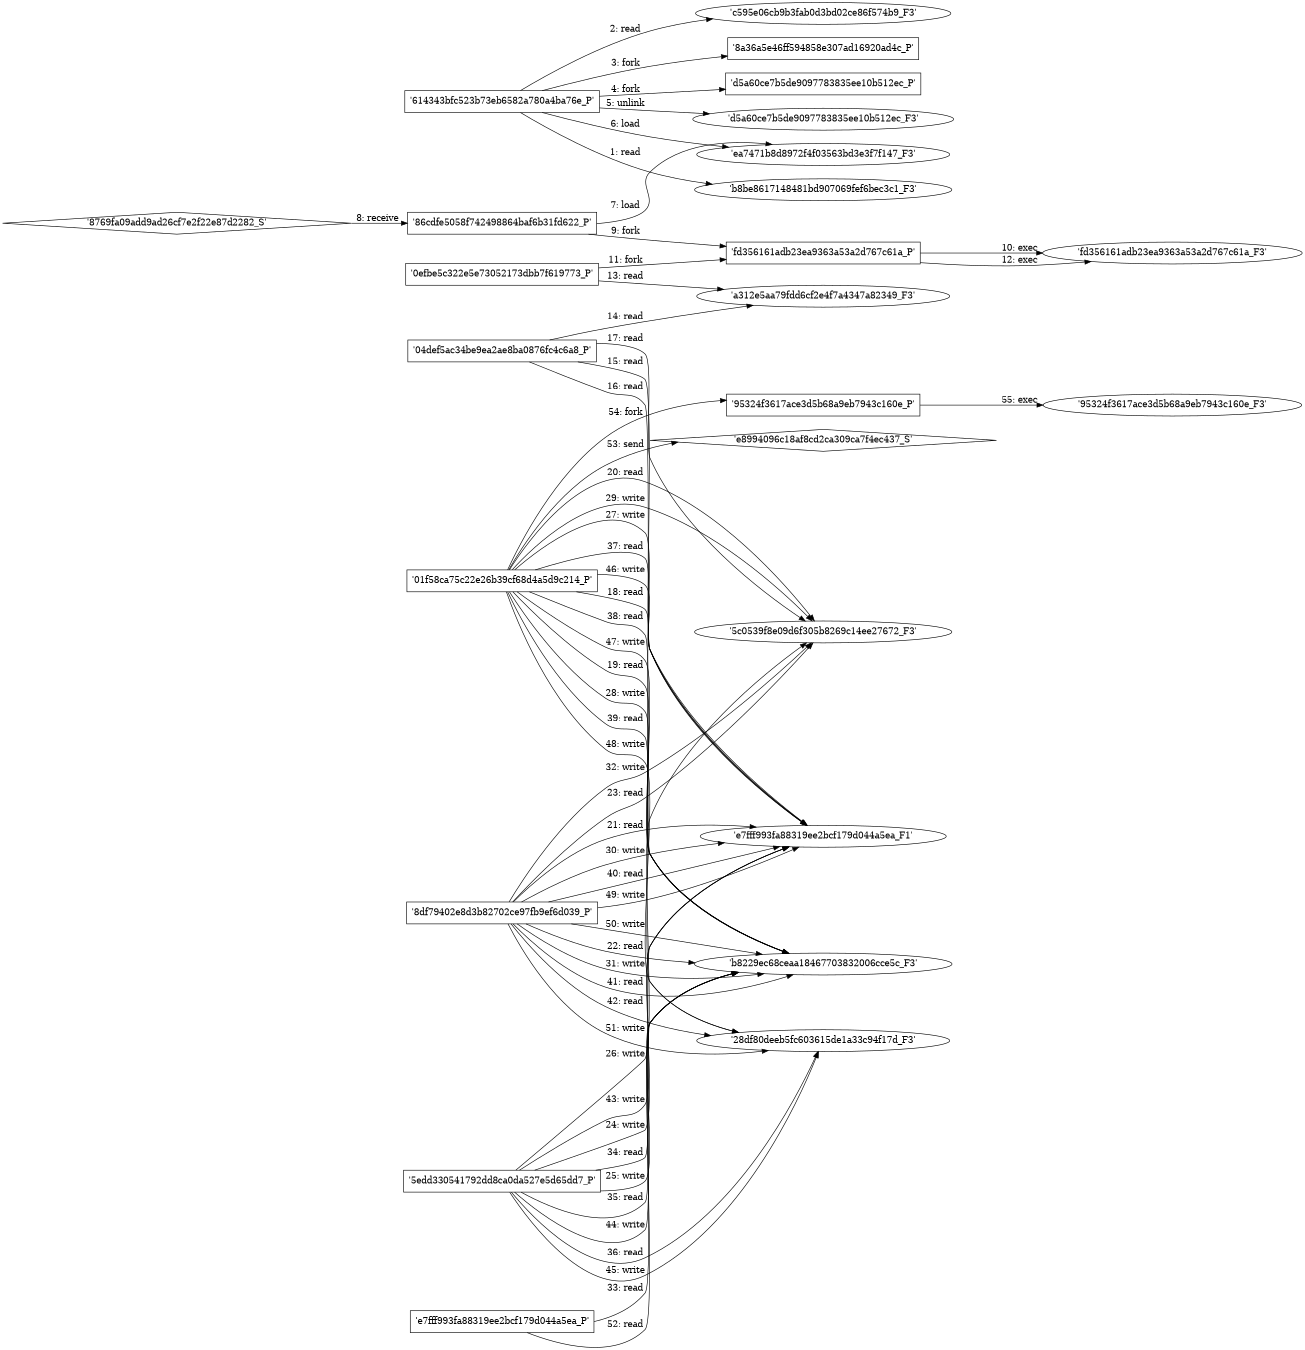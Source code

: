 digraph "D:\Learning\Paper\apt\基于CTI的攻击预警\Dataset\攻击图\ASGfromALLCTI\Android Malware Toolkit Poses as Porn Apps Targeting Chinese-speaking Users.dot" {
rankdir="LR"
size="9"
fixedsize="false"
splines="true"
nodesep=0.3
ranksep=0
fontsize=10
overlap="scalexy"
engine= "neato"
	"'b8be8617148481bd907069fef6bec3c1_F3'" [node_type=file shape=ellipse]
	"'614343bfc523b73eb6582a780a4ba76e_P'" [node_type=Process shape=box]
	"'614343bfc523b73eb6582a780a4ba76e_P'" -> "'b8be8617148481bd907069fef6bec3c1_F3'" [label="1: read"]
	"'c595e06cb9b3fab0d3bd02ce86f574b9_F3'" [node_type=file shape=ellipse]
	"'614343bfc523b73eb6582a780a4ba76e_P'" [node_type=Process shape=box]
	"'614343bfc523b73eb6582a780a4ba76e_P'" -> "'c595e06cb9b3fab0d3bd02ce86f574b9_F3'" [label="2: read"]
	"'614343bfc523b73eb6582a780a4ba76e_P'" [node_type=Process shape=box]
	"'8a36a5e46ff594858e307ad16920ad4c_P'" [node_type=Process shape=box]
	"'614343bfc523b73eb6582a780a4ba76e_P'" -> "'8a36a5e46ff594858e307ad16920ad4c_P'" [label="3: fork"]
	"'614343bfc523b73eb6582a780a4ba76e_P'" [node_type=Process shape=box]
	"'d5a60ce7b5de9097783835ee10b512ec_P'" [node_type=Process shape=box]
	"'614343bfc523b73eb6582a780a4ba76e_P'" -> "'d5a60ce7b5de9097783835ee10b512ec_P'" [label="4: fork"]
	"'d5a60ce7b5de9097783835ee10b512ec_F3'" [node_type=file shape=ellipse]
	"'614343bfc523b73eb6582a780a4ba76e_P'" [node_type=Process shape=box]
	"'614343bfc523b73eb6582a780a4ba76e_P'" -> "'d5a60ce7b5de9097783835ee10b512ec_F3'" [label="5: unlink"]
	"'ea7471b8d8972f4f03563bd3e3f7f147_F3'" [node_type=file shape=ellipse]
	"'614343bfc523b73eb6582a780a4ba76e_P'" [node_type=Process shape=box]
	"'614343bfc523b73eb6582a780a4ba76e_P'" -> "'ea7471b8d8972f4f03563bd3e3f7f147_F3'" [label="6: load"]
	"'ea7471b8d8972f4f03563bd3e3f7f147_F3'" [node_type=file shape=ellipse]
	"'86cdfe5058f742498864baf6b31fd622_P'" [node_type=Process shape=box]
	"'86cdfe5058f742498864baf6b31fd622_P'" -> "'ea7471b8d8972f4f03563bd3e3f7f147_F3'" [label="7: load"]
	"'86cdfe5058f742498864baf6b31fd622_P'" [node_type=Process shape=box]
	"'8769fa09add9ad26cf7e2f22e87d2282_S'" [node_type=Socket shape=diamond]
	"'8769fa09add9ad26cf7e2f22e87d2282_S'" -> "'86cdfe5058f742498864baf6b31fd622_P'" [label="8: receive"]
	"'86cdfe5058f742498864baf6b31fd622_P'" [node_type=Process shape=box]
	"'fd356161adb23ea9363a53a2d767c61a_P'" [node_type=Process shape=box]
	"'86cdfe5058f742498864baf6b31fd622_P'" -> "'fd356161adb23ea9363a53a2d767c61a_P'" [label="9: fork"]
	"'fd356161adb23ea9363a53a2d767c61a_P'" [node_type=Process shape=box]
	"'fd356161adb23ea9363a53a2d767c61a_F3'" [node_type=File shape=ellipse]
	"'fd356161adb23ea9363a53a2d767c61a_P'" -> "'fd356161adb23ea9363a53a2d767c61a_F3'" [label="10: exec"]
	"'0efbe5c322e5e73052173dbb7f619773_P'" [node_type=Process shape=box]
	"'fd356161adb23ea9363a53a2d767c61a_P'" [node_type=Process shape=box]
	"'0efbe5c322e5e73052173dbb7f619773_P'" -> "'fd356161adb23ea9363a53a2d767c61a_P'" [label="11: fork"]
	"'fd356161adb23ea9363a53a2d767c61a_P'" [node_type=Process shape=box]
	"'fd356161adb23ea9363a53a2d767c61a_F3'" [node_type=File shape=ellipse]
	"'fd356161adb23ea9363a53a2d767c61a_P'" -> "'fd356161adb23ea9363a53a2d767c61a_F3'" [label="12: exec"]
	"'a312e5aa79fdd6cf2e4f7a4347a82349_F3'" [node_type=file shape=ellipse]
	"'0efbe5c322e5e73052173dbb7f619773_P'" [node_type=Process shape=box]
	"'0efbe5c322e5e73052173dbb7f619773_P'" -> "'a312e5aa79fdd6cf2e4f7a4347a82349_F3'" [label="13: read"]
	"'a312e5aa79fdd6cf2e4f7a4347a82349_F3'" [node_type=file shape=ellipse]
	"'04def5ac34be9ea2ae8ba0876fc4c6a8_P'" [node_type=Process shape=box]
	"'04def5ac34be9ea2ae8ba0876fc4c6a8_P'" -> "'a312e5aa79fdd6cf2e4f7a4347a82349_F3'" [label="14: read"]
	"'e7fff993fa88319ee2bcf179d044a5ea_F1'" [node_type=file shape=ellipse]
	"'04def5ac34be9ea2ae8ba0876fc4c6a8_P'" [node_type=Process shape=box]
	"'04def5ac34be9ea2ae8ba0876fc4c6a8_P'" -> "'e7fff993fa88319ee2bcf179d044a5ea_F1'" [label="15: read"]
	"'b8229ec68ceaa18467703832006cce5c_F3'" [node_type=file shape=ellipse]
	"'04def5ac34be9ea2ae8ba0876fc4c6a8_P'" [node_type=Process shape=box]
	"'04def5ac34be9ea2ae8ba0876fc4c6a8_P'" -> "'b8229ec68ceaa18467703832006cce5c_F3'" [label="16: read"]
	"'5c0539f8e09d6f305b8269c14ee27672_F3'" [node_type=file shape=ellipse]
	"'04def5ac34be9ea2ae8ba0876fc4c6a8_P'" [node_type=Process shape=box]
	"'04def5ac34be9ea2ae8ba0876fc4c6a8_P'" -> "'5c0539f8e09d6f305b8269c14ee27672_F3'" [label="17: read"]
	"'e7fff993fa88319ee2bcf179d044a5ea_F1'" [node_type=file shape=ellipse]
	"'01f58ca75c22e26b39cf68d4a5d9c214_P'" [node_type=Process shape=box]
	"'01f58ca75c22e26b39cf68d4a5d9c214_P'" -> "'e7fff993fa88319ee2bcf179d044a5ea_F1'" [label="18: read"]
	"'b8229ec68ceaa18467703832006cce5c_F3'" [node_type=file shape=ellipse]
	"'01f58ca75c22e26b39cf68d4a5d9c214_P'" [node_type=Process shape=box]
	"'01f58ca75c22e26b39cf68d4a5d9c214_P'" -> "'b8229ec68ceaa18467703832006cce5c_F3'" [label="19: read"]
	"'5c0539f8e09d6f305b8269c14ee27672_F3'" [node_type=file shape=ellipse]
	"'01f58ca75c22e26b39cf68d4a5d9c214_P'" [node_type=Process shape=box]
	"'01f58ca75c22e26b39cf68d4a5d9c214_P'" -> "'5c0539f8e09d6f305b8269c14ee27672_F3'" [label="20: read"]
	"'e7fff993fa88319ee2bcf179d044a5ea_F1'" [node_type=file shape=ellipse]
	"'8df79402e8d3b82702ce97fb9ef6d039_P'" [node_type=Process shape=box]
	"'8df79402e8d3b82702ce97fb9ef6d039_P'" -> "'e7fff993fa88319ee2bcf179d044a5ea_F1'" [label="21: read"]
	"'b8229ec68ceaa18467703832006cce5c_F3'" [node_type=file shape=ellipse]
	"'8df79402e8d3b82702ce97fb9ef6d039_P'" [node_type=Process shape=box]
	"'8df79402e8d3b82702ce97fb9ef6d039_P'" -> "'b8229ec68ceaa18467703832006cce5c_F3'" [label="22: read"]
	"'5c0539f8e09d6f305b8269c14ee27672_F3'" [node_type=file shape=ellipse]
	"'8df79402e8d3b82702ce97fb9ef6d039_P'" [node_type=Process shape=box]
	"'8df79402e8d3b82702ce97fb9ef6d039_P'" -> "'5c0539f8e09d6f305b8269c14ee27672_F3'" [label="23: read"]
	"'e7fff993fa88319ee2bcf179d044a5ea_F1'" [node_type=file shape=ellipse]
	"'5edd330541792dd8ca0da527e5d65dd7_P'" [node_type=Process shape=box]
	"'5edd330541792dd8ca0da527e5d65dd7_P'" -> "'e7fff993fa88319ee2bcf179d044a5ea_F1'" [label="24: write"]
	"'b8229ec68ceaa18467703832006cce5c_F3'" [node_type=file shape=ellipse]
	"'5edd330541792dd8ca0da527e5d65dd7_P'" [node_type=Process shape=box]
	"'5edd330541792dd8ca0da527e5d65dd7_P'" -> "'b8229ec68ceaa18467703832006cce5c_F3'" [label="25: write"]
	"'5c0539f8e09d6f305b8269c14ee27672_F3'" [node_type=file shape=ellipse]
	"'5edd330541792dd8ca0da527e5d65dd7_P'" [node_type=Process shape=box]
	"'5edd330541792dd8ca0da527e5d65dd7_P'" -> "'5c0539f8e09d6f305b8269c14ee27672_F3'" [label="26: write"]
	"'e7fff993fa88319ee2bcf179d044a5ea_F1'" [node_type=file shape=ellipse]
	"'01f58ca75c22e26b39cf68d4a5d9c214_P'" [node_type=Process shape=box]
	"'01f58ca75c22e26b39cf68d4a5d9c214_P'" -> "'e7fff993fa88319ee2bcf179d044a5ea_F1'" [label="27: write"]
	"'b8229ec68ceaa18467703832006cce5c_F3'" [node_type=file shape=ellipse]
	"'01f58ca75c22e26b39cf68d4a5d9c214_P'" [node_type=Process shape=box]
	"'01f58ca75c22e26b39cf68d4a5d9c214_P'" -> "'b8229ec68ceaa18467703832006cce5c_F3'" [label="28: write"]
	"'5c0539f8e09d6f305b8269c14ee27672_F3'" [node_type=file shape=ellipse]
	"'01f58ca75c22e26b39cf68d4a5d9c214_P'" [node_type=Process shape=box]
	"'01f58ca75c22e26b39cf68d4a5d9c214_P'" -> "'5c0539f8e09d6f305b8269c14ee27672_F3'" [label="29: write"]
	"'e7fff993fa88319ee2bcf179d044a5ea_F1'" [node_type=file shape=ellipse]
	"'8df79402e8d3b82702ce97fb9ef6d039_P'" [node_type=Process shape=box]
	"'8df79402e8d3b82702ce97fb9ef6d039_P'" -> "'e7fff993fa88319ee2bcf179d044a5ea_F1'" [label="30: write"]
	"'b8229ec68ceaa18467703832006cce5c_F3'" [node_type=file shape=ellipse]
	"'8df79402e8d3b82702ce97fb9ef6d039_P'" [node_type=Process shape=box]
	"'8df79402e8d3b82702ce97fb9ef6d039_P'" -> "'b8229ec68ceaa18467703832006cce5c_F3'" [label="31: write"]
	"'5c0539f8e09d6f305b8269c14ee27672_F3'" [node_type=file shape=ellipse]
	"'8df79402e8d3b82702ce97fb9ef6d039_P'" [node_type=Process shape=box]
	"'8df79402e8d3b82702ce97fb9ef6d039_P'" -> "'5c0539f8e09d6f305b8269c14ee27672_F3'" [label="32: write"]
	"'b8229ec68ceaa18467703832006cce5c_F3'" [node_type=file shape=ellipse]
	"'e7fff993fa88319ee2bcf179d044a5ea_P'" [node_type=Process shape=box]
	"'e7fff993fa88319ee2bcf179d044a5ea_P'" -> "'b8229ec68ceaa18467703832006cce5c_F3'" [label="33: read"]
	"'e7fff993fa88319ee2bcf179d044a5ea_F1'" [node_type=file shape=ellipse]
	"'5edd330541792dd8ca0da527e5d65dd7_P'" [node_type=Process shape=box]
	"'5edd330541792dd8ca0da527e5d65dd7_P'" -> "'e7fff993fa88319ee2bcf179d044a5ea_F1'" [label="34: read"]
	"'b8229ec68ceaa18467703832006cce5c_F3'" [node_type=file shape=ellipse]
	"'5edd330541792dd8ca0da527e5d65dd7_P'" [node_type=Process shape=box]
	"'5edd330541792dd8ca0da527e5d65dd7_P'" -> "'b8229ec68ceaa18467703832006cce5c_F3'" [label="35: read"]
	"'28df80deeb5fc603615de1a33c94f17d_F3'" [node_type=file shape=ellipse]
	"'5edd330541792dd8ca0da527e5d65dd7_P'" [node_type=Process shape=box]
	"'5edd330541792dd8ca0da527e5d65dd7_P'" -> "'28df80deeb5fc603615de1a33c94f17d_F3'" [label="36: read"]
	"'e7fff993fa88319ee2bcf179d044a5ea_F1'" [node_type=file shape=ellipse]
	"'01f58ca75c22e26b39cf68d4a5d9c214_P'" [node_type=Process shape=box]
	"'01f58ca75c22e26b39cf68d4a5d9c214_P'" -> "'e7fff993fa88319ee2bcf179d044a5ea_F1'" [label="37: read"]
	"'b8229ec68ceaa18467703832006cce5c_F3'" [node_type=file shape=ellipse]
	"'01f58ca75c22e26b39cf68d4a5d9c214_P'" [node_type=Process shape=box]
	"'01f58ca75c22e26b39cf68d4a5d9c214_P'" -> "'b8229ec68ceaa18467703832006cce5c_F3'" [label="38: read"]
	"'28df80deeb5fc603615de1a33c94f17d_F3'" [node_type=file shape=ellipse]
	"'01f58ca75c22e26b39cf68d4a5d9c214_P'" [node_type=Process shape=box]
	"'01f58ca75c22e26b39cf68d4a5d9c214_P'" -> "'28df80deeb5fc603615de1a33c94f17d_F3'" [label="39: read"]
	"'e7fff993fa88319ee2bcf179d044a5ea_F1'" [node_type=file shape=ellipse]
	"'8df79402e8d3b82702ce97fb9ef6d039_P'" [node_type=Process shape=box]
	"'8df79402e8d3b82702ce97fb9ef6d039_P'" -> "'e7fff993fa88319ee2bcf179d044a5ea_F1'" [label="40: read"]
	"'b8229ec68ceaa18467703832006cce5c_F3'" [node_type=file shape=ellipse]
	"'8df79402e8d3b82702ce97fb9ef6d039_P'" [node_type=Process shape=box]
	"'8df79402e8d3b82702ce97fb9ef6d039_P'" -> "'b8229ec68ceaa18467703832006cce5c_F3'" [label="41: read"]
	"'28df80deeb5fc603615de1a33c94f17d_F3'" [node_type=file shape=ellipse]
	"'8df79402e8d3b82702ce97fb9ef6d039_P'" [node_type=Process shape=box]
	"'8df79402e8d3b82702ce97fb9ef6d039_P'" -> "'28df80deeb5fc603615de1a33c94f17d_F3'" [label="42: read"]
	"'e7fff993fa88319ee2bcf179d044a5ea_F1'" [node_type=file shape=ellipse]
	"'5edd330541792dd8ca0da527e5d65dd7_P'" [node_type=Process shape=box]
	"'5edd330541792dd8ca0da527e5d65dd7_P'" -> "'e7fff993fa88319ee2bcf179d044a5ea_F1'" [label="43: write"]
	"'b8229ec68ceaa18467703832006cce5c_F3'" [node_type=file shape=ellipse]
	"'5edd330541792dd8ca0da527e5d65dd7_P'" [node_type=Process shape=box]
	"'5edd330541792dd8ca0da527e5d65dd7_P'" -> "'b8229ec68ceaa18467703832006cce5c_F3'" [label="44: write"]
	"'28df80deeb5fc603615de1a33c94f17d_F3'" [node_type=file shape=ellipse]
	"'5edd330541792dd8ca0da527e5d65dd7_P'" [node_type=Process shape=box]
	"'5edd330541792dd8ca0da527e5d65dd7_P'" -> "'28df80deeb5fc603615de1a33c94f17d_F3'" [label="45: write"]
	"'e7fff993fa88319ee2bcf179d044a5ea_F1'" [node_type=file shape=ellipse]
	"'01f58ca75c22e26b39cf68d4a5d9c214_P'" [node_type=Process shape=box]
	"'01f58ca75c22e26b39cf68d4a5d9c214_P'" -> "'e7fff993fa88319ee2bcf179d044a5ea_F1'" [label="46: write"]
	"'b8229ec68ceaa18467703832006cce5c_F3'" [node_type=file shape=ellipse]
	"'01f58ca75c22e26b39cf68d4a5d9c214_P'" [node_type=Process shape=box]
	"'01f58ca75c22e26b39cf68d4a5d9c214_P'" -> "'b8229ec68ceaa18467703832006cce5c_F3'" [label="47: write"]
	"'28df80deeb5fc603615de1a33c94f17d_F3'" [node_type=file shape=ellipse]
	"'01f58ca75c22e26b39cf68d4a5d9c214_P'" [node_type=Process shape=box]
	"'01f58ca75c22e26b39cf68d4a5d9c214_P'" -> "'28df80deeb5fc603615de1a33c94f17d_F3'" [label="48: write"]
	"'e7fff993fa88319ee2bcf179d044a5ea_F1'" [node_type=file shape=ellipse]
	"'8df79402e8d3b82702ce97fb9ef6d039_P'" [node_type=Process shape=box]
	"'8df79402e8d3b82702ce97fb9ef6d039_P'" -> "'e7fff993fa88319ee2bcf179d044a5ea_F1'" [label="49: write"]
	"'b8229ec68ceaa18467703832006cce5c_F3'" [node_type=file shape=ellipse]
	"'8df79402e8d3b82702ce97fb9ef6d039_P'" [node_type=Process shape=box]
	"'8df79402e8d3b82702ce97fb9ef6d039_P'" -> "'b8229ec68ceaa18467703832006cce5c_F3'" [label="50: write"]
	"'28df80deeb5fc603615de1a33c94f17d_F3'" [node_type=file shape=ellipse]
	"'8df79402e8d3b82702ce97fb9ef6d039_P'" [node_type=Process shape=box]
	"'8df79402e8d3b82702ce97fb9ef6d039_P'" -> "'28df80deeb5fc603615de1a33c94f17d_F3'" [label="51: write"]
	"'b8229ec68ceaa18467703832006cce5c_F3'" [node_type=file shape=ellipse]
	"'e7fff993fa88319ee2bcf179d044a5ea_P'" [node_type=Process shape=box]
	"'e7fff993fa88319ee2bcf179d044a5ea_P'" -> "'b8229ec68ceaa18467703832006cce5c_F3'" [label="52: read"]
	"'e8994096c18af8cd2ca309ca7f4ec437_S'" [node_type=Socket shape=diamond]
	"'01f58ca75c22e26b39cf68d4a5d9c214_P'" [node_type=Process shape=box]
	"'01f58ca75c22e26b39cf68d4a5d9c214_P'" -> "'e8994096c18af8cd2ca309ca7f4ec437_S'" [label="53: send"]
	"'01f58ca75c22e26b39cf68d4a5d9c214_P'" [node_type=Process shape=box]
	"'95324f3617ace3d5b68a9eb7943c160e_P'" [node_type=Process shape=box]
	"'01f58ca75c22e26b39cf68d4a5d9c214_P'" -> "'95324f3617ace3d5b68a9eb7943c160e_P'" [label="54: fork"]
	"'95324f3617ace3d5b68a9eb7943c160e_P'" [node_type=Process shape=box]
	"'95324f3617ace3d5b68a9eb7943c160e_F3'" [node_type=File shape=ellipse]
	"'95324f3617ace3d5b68a9eb7943c160e_P'" -> "'95324f3617ace3d5b68a9eb7943c160e_F3'" [label="55: exec"]
}
